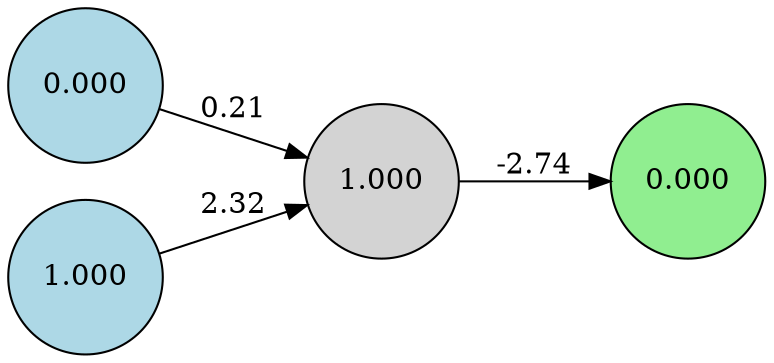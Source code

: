 digraph neat {
  rankdir=LR;
  node [shape=circle];
  node0 [label="0.000", style=filled, fillcolor=lightblue];
  node1 [label="1.000", style=filled, fillcolor=lightblue];
  node45 [label="0.000", style=filled, fillcolor=lightgreen];
  node197 [label="1.000", style=filled, fillcolor=lightgray];
  node0 -> node197 [label="0.21"];
  node197 -> node45 [label="-2.74"];
  node1 -> node197 [label="2.32"];
}
